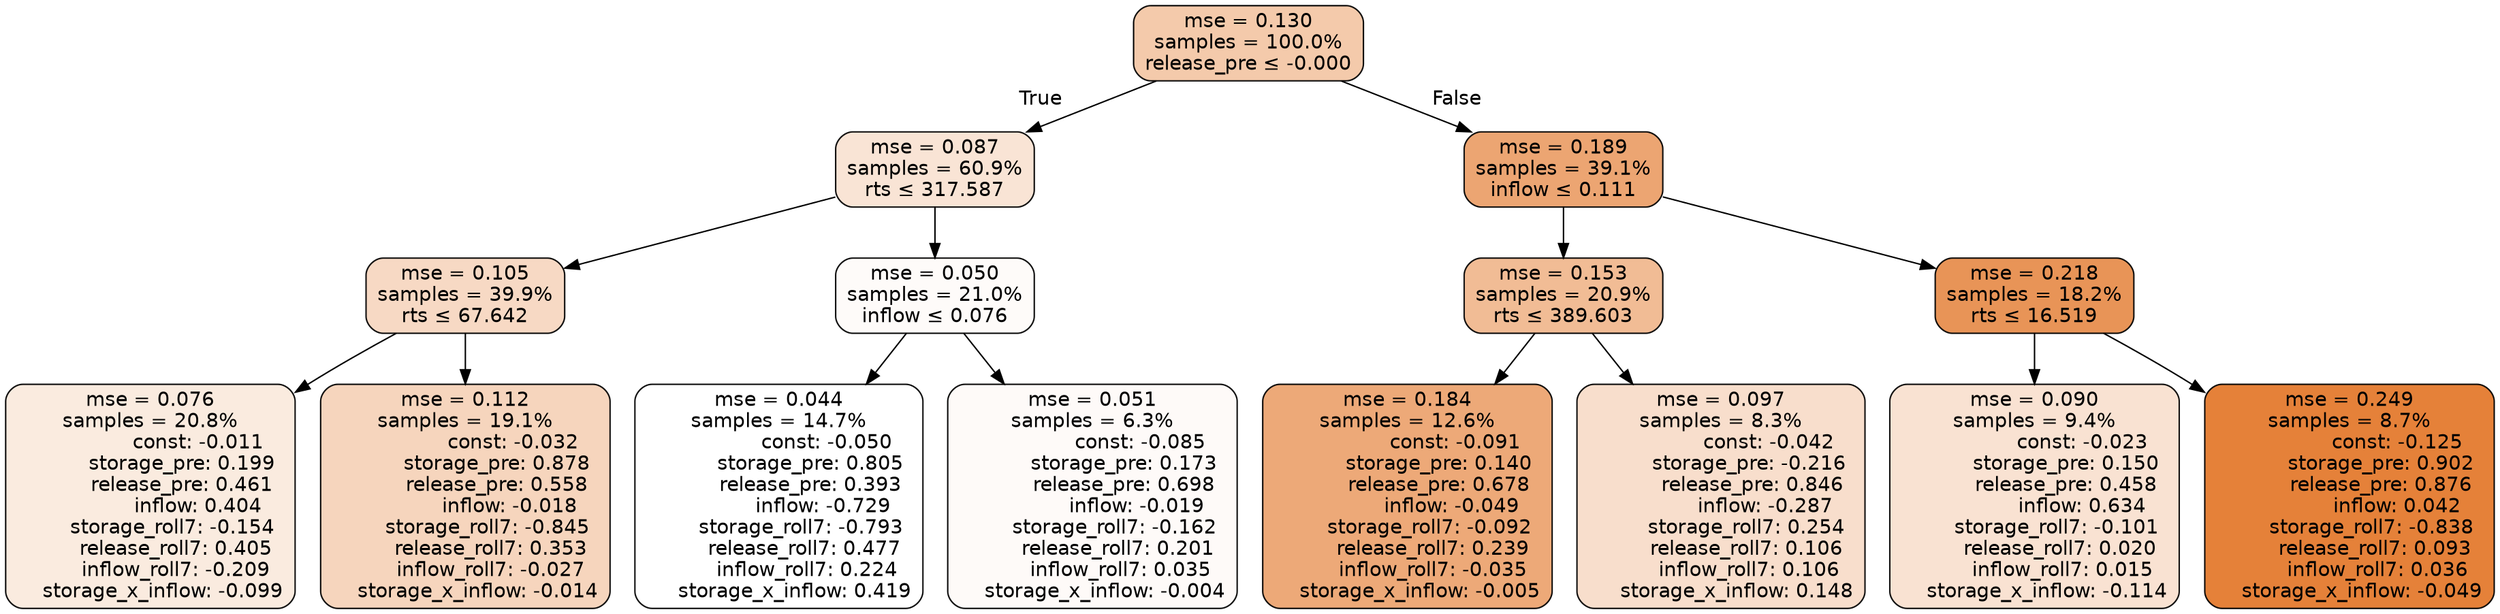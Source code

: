 digraph tree {
bgcolor="transparent"
node [shape=rectangle, style="filled, rounded", color="black", fontname=helvetica] ;
edge [fontname=helvetica] ;
	"0" [label="mse = 0.130
samples = 100.0%
release_pre &le; -0.000", fillcolor="#f4caab"]
	"1" [label="mse = 0.087
samples = 60.9%
rts &le; 317.587", fillcolor="#f9e4d5"]
	"2" [label="mse = 0.105
samples = 39.9%
rts &le; 67.642", fillcolor="#f7d9c4"]
	"3" [label="mse = 0.076
samples = 20.8%
               const: -0.011
          storage_pre: 0.199
          release_pre: 0.461
               inflow: 0.404
       storage_roll7: -0.154
        release_roll7: 0.405
        inflow_roll7: -0.209
    storage_x_inflow: -0.099", fillcolor="#faebdf"]
	"4" [label="mse = 0.112
samples = 19.1%
               const: -0.032
          storage_pre: 0.878
          release_pre: 0.558
              inflow: -0.018
       storage_roll7: -0.845
        release_roll7: 0.353
        inflow_roll7: -0.027
    storage_x_inflow: -0.014", fillcolor="#f6d5bd"]
	"5" [label="mse = 0.050
samples = 21.0%
inflow &le; 0.076", fillcolor="#fefbf9"]
	"6" [label="mse = 0.044
samples = 14.7%
               const: -0.050
          storage_pre: 0.805
          release_pre: 0.393
              inflow: -0.729
       storage_roll7: -0.793
        release_roll7: 0.477
         inflow_roll7: 0.224
     storage_x_inflow: 0.419", fillcolor="#ffffff"]
	"7" [label="mse = 0.051
samples = 6.3%
               const: -0.085
          storage_pre: 0.173
          release_pre: 0.698
              inflow: -0.019
       storage_roll7: -0.162
        release_roll7: 0.201
         inflow_roll7: 0.035
    storage_x_inflow: -0.004", fillcolor="#fefaf8"]
	"8" [label="mse = 0.189
samples = 39.1%
inflow &le; 0.111", fillcolor="#eca572"]
	"9" [label="mse = 0.153
samples = 20.9%
rts &le; 389.603", fillcolor="#f1bc95"]
	"10" [label="mse = 0.184
samples = 12.6%
               const: -0.091
          storage_pre: 0.140
          release_pre: 0.678
              inflow: -0.049
       storage_roll7: -0.092
        release_roll7: 0.239
        inflow_roll7: -0.035
    storage_x_inflow: -0.005", fillcolor="#eda978"]
	"11" [label="mse = 0.097
samples = 8.3%
               const: -0.042
         storage_pre: -0.216
          release_pre: 0.846
              inflow: -0.287
        storage_roll7: 0.254
        release_roll7: 0.106
         inflow_roll7: 0.106
     storage_x_inflow: 0.148", fillcolor="#f8decc"]
	"12" [label="mse = 0.218
samples = 18.2%
rts &le; 16.519", fillcolor="#e89457"]
	"13" [label="mse = 0.090
samples = 9.4%
               const: -0.023
          storage_pre: 0.150
          release_pre: 0.458
               inflow: 0.634
       storage_roll7: -0.101
        release_roll7: 0.020
         inflow_roll7: 0.015
    storage_x_inflow: -0.114", fillcolor="#f9e2d2"]
	"14" [label="mse = 0.249
samples = 8.7%
               const: -0.125
          storage_pre: 0.902
          release_pre: 0.876
               inflow: 0.042
       storage_roll7: -0.838
        release_roll7: 0.093
         inflow_roll7: 0.036
    storage_x_inflow: -0.049", fillcolor="#e58139"]

	"0" -> "1" [labeldistance=2.5, labelangle=45, headlabel="True"]
	"1" -> "2"
	"2" -> "3"
	"2" -> "4"
	"1" -> "5"
	"5" -> "6"
	"5" -> "7"
	"0" -> "8" [labeldistance=2.5, labelangle=-45, headlabel="False"]
	"8" -> "9"
	"9" -> "10"
	"9" -> "11"
	"8" -> "12"
	"12" -> "13"
	"12" -> "14"
}